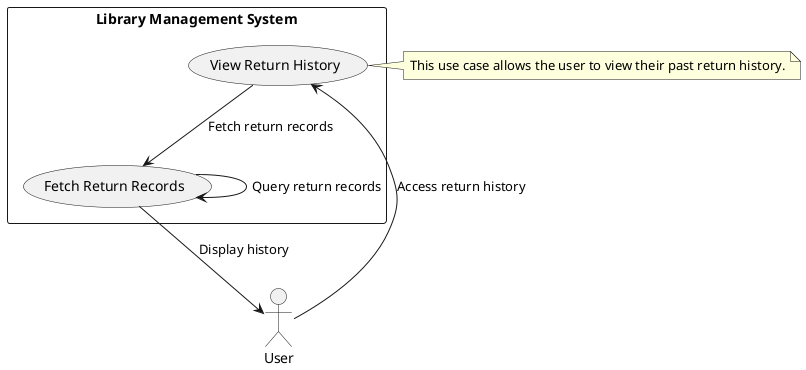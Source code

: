 @startuml

actor User

rectangle "Library Management System" {
    usecase "View Return History" as UC6
    usecase "Fetch Return Records" as UC7
}

User --> UC6 : "Access return history"
UC6 --> UC7 : "Fetch return records"
UC7 --> UC7 : "Query return records"
UC7 --> User : "Display history"

note right of UC6
This use case allows the user to view their past return history.
end note

@enduml
